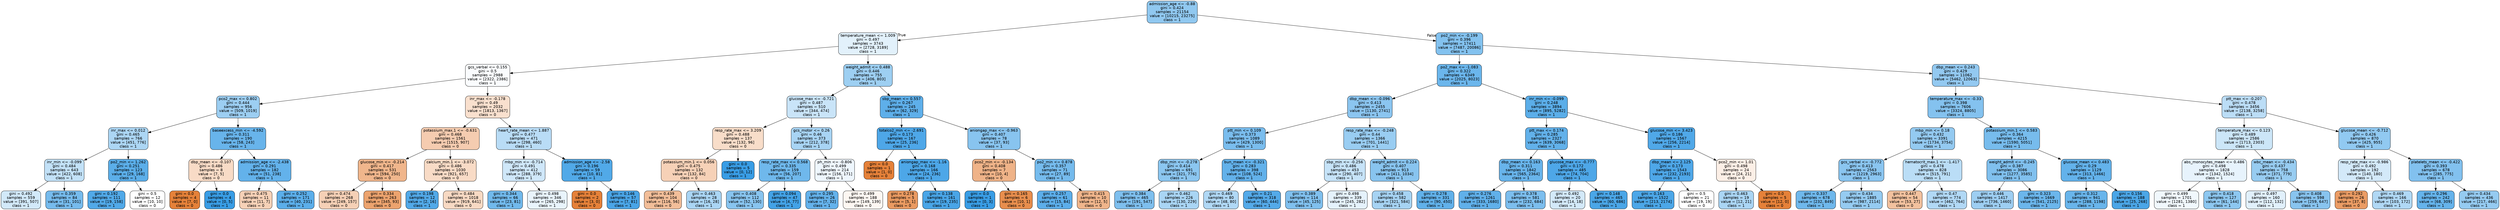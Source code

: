 digraph Tree {
node [shape=box, style="filled, rounded", color="black", fontname="helvetica"] ;
edge [fontname="helvetica"] ;
0 [label="admission_age <= -0.88\ngini = 0.424\nsamples = 21154\nvalue = [10215, 23275]\nclass = 1", fillcolor="#90c8f0"] ;
1 [label="temperature_mean <= 1.009\ngini = 0.497\nsamples = 3743\nvalue = [2728, 3189]\nclass = 1", fillcolor="#e2f1fb"] ;
0 -> 1 [labeldistance=2.5, labelangle=45, headlabel="True"] ;
2 [label="gcs_verbal <= 0.155\ngini = 0.5\nsamples = 2988\nvalue = [2322, 2386]\nclass = 1", fillcolor="#fafcfe"] ;
1 -> 2 ;
3 [label="pco2_max <= 0.802\ngini = 0.444\nsamples = 956\nvalue = [509, 1019]\nclass = 1", fillcolor="#9ccef2"] ;
2 -> 3 ;
4 [label="inr_max <= 0.012\ngini = 0.465\nsamples = 766\nvalue = [451, 776]\nclass = 1", fillcolor="#acd6f4"] ;
3 -> 4 ;
5 [label="inr_min <= -0.099\ngini = 0.484\nsamples = 643\nvalue = [422, 608]\nclass = 1", fillcolor="#c2e1f7"] ;
4 -> 5 ;
6 [label="gini = 0.492\nsamples = 559\nvalue = [391, 507]\nclass = 1", fillcolor="#d2e9f9"] ;
5 -> 6 ;
7 [label="gini = 0.359\nsamples = 84\nvalue = [31, 101]\nclass = 1", fillcolor="#76bbed"] ;
5 -> 7 ;
8 [label="po2_min <= 1.262\ngini = 0.251\nsamples = 123\nvalue = [29, 168]\nclass = 1", fillcolor="#5baee9"] ;
4 -> 8 ;
9 [label="gini = 0.192\nsamples = 111\nvalue = [19, 158]\nclass = 1", fillcolor="#51a9e8"] ;
8 -> 9 ;
10 [label="gini = 0.5\nsamples = 12\nvalue = [10, 10]\nclass = 0", fillcolor="#ffffff"] ;
8 -> 10 ;
11 [label="baseexcess_min <= -4.592\ngini = 0.311\nsamples = 190\nvalue = [58, 243]\nclass = 1", fillcolor="#68b4eb"] ;
3 -> 11 ;
12 [label="dbp_mean <= -0.107\ngini = 0.486\nsamples = 8\nvalue = [7, 5]\nclass = 0", fillcolor="#f8dbc6"] ;
11 -> 12 ;
13 [label="gini = 0.0\nsamples = 4\nvalue = [7, 0]\nclass = 0", fillcolor="#e58139"] ;
12 -> 13 ;
14 [label="gini = 0.0\nsamples = 4\nvalue = [0, 5]\nclass = 1", fillcolor="#399de5"] ;
12 -> 14 ;
15 [label="admission_age <= -2.438\ngini = 0.291\nsamples = 182\nvalue = [51, 238]\nclass = 1", fillcolor="#63b2eb"] ;
11 -> 15 ;
16 [label="gini = 0.475\nsamples = 11\nvalue = [11, 7]\nclass = 0", fillcolor="#f6d1b7"] ;
15 -> 16 ;
17 [label="gini = 0.252\nsamples = 171\nvalue = [40, 231]\nclass = 1", fillcolor="#5baeea"] ;
15 -> 17 ;
18 [label="inr_max <= -0.178\ngini = 0.49\nsamples = 2032\nvalue = [1813, 1367]\nclass = 0", fillcolor="#f9e0ce"] ;
2 -> 18 ;
19 [label="potassium_max.1 <= -0.631\ngini = 0.468\nsamples = 1561\nvalue = [1515, 907]\nclass = 0", fillcolor="#f5ccb0"] ;
18 -> 19 ;
20 [label="glucose_min <= -0.214\ngini = 0.417\nsamples = 531\nvalue = [594, 250]\nclass = 0", fillcolor="#f0b68c"] ;
19 -> 20 ;
21 [label="gini = 0.474\nsamples = 268\nvalue = [249, 157]\nclass = 0", fillcolor="#f5d0b6"] ;
20 -> 21 ;
22 [label="gini = 0.334\nsamples = 263\nvalue = [345, 93]\nclass = 0", fillcolor="#eca36e"] ;
20 -> 22 ;
23 [label="calcium_min.1 <= -3.072\ngini = 0.486\nsamples = 1030\nvalue = [921, 657]\nclass = 0", fillcolor="#f8dbc6"] ;
19 -> 23 ;
24 [label="gini = 0.198\nsamples = 12\nvalue = [2, 16]\nclass = 1", fillcolor="#52a9e8"] ;
23 -> 24 ;
25 [label="gini = 0.484\nsamples = 1018\nvalue = [919, 641]\nclass = 0", fillcolor="#f7d9c3"] ;
23 -> 25 ;
26 [label="heart_rate_mean <= 1.887\ngini = 0.477\nsamples = 471\nvalue = [298, 460]\nclass = 1", fillcolor="#b9dcf6"] ;
18 -> 26 ;
27 [label="mbp_min <= -0.714\ngini = 0.491\nsamples = 412\nvalue = [288, 379]\nclass = 1", fillcolor="#cfe7f9"] ;
26 -> 27 ;
28 [label="gini = 0.344\nsamples = 66\nvalue = [23, 81]\nclass = 1", fillcolor="#71b9ec"] ;
27 -> 28 ;
29 [label="gini = 0.498\nsamples = 346\nvalue = [265, 298]\nclass = 1", fillcolor="#e9f4fc"] ;
27 -> 29 ;
30 [label="admission_age <= -2.58\ngini = 0.196\nsamples = 59\nvalue = [10, 81]\nclass = 1", fillcolor="#51a9e8"] ;
26 -> 30 ;
31 [label="gini = 0.0\nsamples = 2\nvalue = [3, 0]\nclass = 0", fillcolor="#e58139"] ;
30 -> 31 ;
32 [label="gini = 0.146\nsamples = 57\nvalue = [7, 81]\nclass = 1", fillcolor="#4aa5e7"] ;
30 -> 32 ;
33 [label="weight_admit <= 0.488\ngini = 0.446\nsamples = 755\nvalue = [406, 803]\nclass = 1", fillcolor="#9dcff2"] ;
1 -> 33 ;
34 [label="glucose_max <= -0.721\ngini = 0.487\nsamples = 510\nvalue = [344, 474]\nclass = 1", fillcolor="#c9e4f8"] ;
33 -> 34 ;
35 [label="resp_rate_max <= 3.209\ngini = 0.488\nsamples = 137\nvalue = [132, 96]\nclass = 0", fillcolor="#f8ddc9"] ;
34 -> 35 ;
36 [label="potassium_min.1 <= 0.056\ngini = 0.475\nsamples = 132\nvalue = [132, 84]\nclass = 0", fillcolor="#f6d1b7"] ;
35 -> 36 ;
37 [label="gini = 0.439\nsamples = 104\nvalue = [116, 56]\nclass = 0", fillcolor="#f2be99"] ;
36 -> 37 ;
38 [label="gini = 0.463\nsamples = 28\nvalue = [16, 28]\nclass = 1", fillcolor="#aad5f4"] ;
36 -> 38 ;
39 [label="gini = 0.0\nsamples = 5\nvalue = [0, 12]\nclass = 1", fillcolor="#399de5"] ;
35 -> 39 ;
40 [label="gcs_motor <= 0.26\ngini = 0.46\nsamples = 373\nvalue = [212, 378]\nclass = 1", fillcolor="#a8d4f4"] ;
34 -> 40 ;
41 [label="resp_rate_max <= 0.568\ngini = 0.335\nsamples = 159\nvalue = [56, 207]\nclass = 1", fillcolor="#6fb8ec"] ;
40 -> 41 ;
42 [label="gini = 0.408\nsamples = 112\nvalue = [52, 130]\nclass = 1", fillcolor="#88c4ef"] ;
41 -> 42 ;
43 [label="gini = 0.094\nsamples = 47\nvalue = [4, 77]\nclass = 1", fillcolor="#43a2e6"] ;
41 -> 43 ;
44 [label="ph_min <= -0.806\ngini = 0.499\nsamples = 214\nvalue = [156, 171]\nclass = 1", fillcolor="#eef6fd"] ;
40 -> 44 ;
45 [label="gini = 0.295\nsamples = 26\nvalue = [7, 32]\nclass = 1", fillcolor="#64b2eb"] ;
44 -> 45 ;
46 [label="gini = 0.499\nsamples = 188\nvalue = [149, 139]\nclass = 0", fillcolor="#fdf7f2"] ;
44 -> 46 ;
47 [label="sbp_mean <= 0.557\ngini = 0.267\nsamples = 245\nvalue = [62, 329]\nclass = 1", fillcolor="#5eafea"] ;
33 -> 47 ;
48 [label="totalco2_min <= -2.691\ngini = 0.173\nsamples = 167\nvalue = [25, 236]\nclass = 1", fillcolor="#4ea7e8"] ;
47 -> 48 ;
49 [label="gini = 0.0\nsamples = 1\nvalue = [1, 0]\nclass = 0", fillcolor="#e58139"] ;
48 -> 49 ;
50 [label="aniongap_max <= -1.16\ngini = 0.168\nsamples = 166\nvalue = [24, 236]\nclass = 1", fillcolor="#4da7e8"] ;
48 -> 50 ;
51 [label="gini = 0.278\nsamples = 5\nvalue = [5, 1]\nclass = 0", fillcolor="#ea9a61"] ;
50 -> 51 ;
52 [label="gini = 0.138\nsamples = 161\nvalue = [19, 235]\nclass = 1", fillcolor="#49a5e7"] ;
50 -> 52 ;
53 [label="aniongap_max <= -0.963\ngini = 0.407\nsamples = 78\nvalue = [37, 93]\nclass = 1", fillcolor="#88c4ef"] ;
47 -> 53 ;
54 [label="pco2_min <= -0.134\ngini = 0.408\nsamples = 7\nvalue = [10, 4]\nclass = 0", fillcolor="#efb388"] ;
53 -> 54 ;
55 [label="gini = 0.0\nsamples = 1\nvalue = [0, 3]\nclass = 1", fillcolor="#399de5"] ;
54 -> 55 ;
56 [label="gini = 0.165\nsamples = 6\nvalue = [10, 1]\nclass = 0", fillcolor="#e88e4d"] ;
54 -> 56 ;
57 [label="po2_min <= 0.878\ngini = 0.357\nsamples = 71\nvalue = [27, 89]\nclass = 1", fillcolor="#75bbed"] ;
53 -> 57 ;
58 [label="gini = 0.257\nsamples = 61\nvalue = [15, 84]\nclass = 1", fillcolor="#5caeea"] ;
57 -> 58 ;
59 [label="gini = 0.415\nsamples = 10\nvalue = [12, 5]\nclass = 0", fillcolor="#f0b58b"] ;
57 -> 59 ;
60 [label="po2_min <= -0.199\ngini = 0.396\nsamples = 17411\nvalue = [7487, 20086]\nclass = 1", fillcolor="#83c2ef"] ;
0 -> 60 [labeldistance=2.5, labelangle=-45, headlabel="False"] ;
61 [label="po2_max <= -1.083\ngini = 0.322\nsamples = 6349\nvalue = [2025, 8023]\nclass = 1", fillcolor="#6bb6ec"] ;
60 -> 61 ;
62 [label="dbp_mean <= -0.096\ngini = 0.413\nsamples = 2455\nvalue = [1130, 2741]\nclass = 1", fillcolor="#8bc5f0"] ;
61 -> 62 ;
63 [label="ptt_min <= 0.109\ngini = 0.373\nsamples = 1089\nvalue = [429, 1300]\nclass = 1", fillcolor="#7abdee"] ;
62 -> 63 ;
64 [label="dbp_min <= -0.278\ngini = 0.414\nsamples = 691\nvalue = [321, 776]\nclass = 1", fillcolor="#8bc6f0"] ;
63 -> 64 ;
65 [label="gini = 0.384\nsamples = 465\nvalue = [191, 547]\nclass = 1", fillcolor="#7ebfee"] ;
64 -> 65 ;
66 [label="gini = 0.462\nsamples = 226\nvalue = [130, 229]\nclass = 1", fillcolor="#a9d5f4"] ;
64 -> 66 ;
67 [label="bun_mean <= -0.321\ngini = 0.283\nsamples = 398\nvalue = [108, 524]\nclass = 1", fillcolor="#62b1ea"] ;
63 -> 67 ;
68 [label="gini = 0.469\nsamples = 80\nvalue = [48, 80]\nclass = 1", fillcolor="#b0d8f5"] ;
67 -> 68 ;
69 [label="gini = 0.21\nsamples = 318\nvalue = [60, 444]\nclass = 1", fillcolor="#54aae9"] ;
67 -> 69 ;
70 [label="resp_rate_max <= -0.248\ngini = 0.44\nsamples = 1366\nvalue = [701, 1441]\nclass = 1", fillcolor="#99cdf2"] ;
62 -> 70 ;
71 [label="sbp_min <= -0.256\ngini = 0.486\nsamples = 453\nvalue = [290, 407]\nclass = 1", fillcolor="#c6e3f8"] ;
70 -> 71 ;
72 [label="gini = 0.389\nsamples = 114\nvalue = [45, 125]\nclass = 1", fillcolor="#80c0ee"] ;
71 -> 72 ;
73 [label="gini = 0.498\nsamples = 339\nvalue = [245, 282]\nclass = 1", fillcolor="#e5f2fc"] ;
71 -> 73 ;
74 [label="weight_admit <= 0.224\ngini = 0.407\nsamples = 913\nvalue = [411, 1034]\nclass = 1", fillcolor="#88c4ef"] ;
70 -> 74 ;
75 [label="gini = 0.458\nsamples = 582\nvalue = [321, 584]\nclass = 1", fillcolor="#a6d3f3"] ;
74 -> 75 ;
76 [label="gini = 0.278\nsamples = 331\nvalue = [90, 450]\nclass = 1", fillcolor="#61b1ea"] ;
74 -> 76 ;
77 [label="inr_min <= -0.099\ngini = 0.248\nsamples = 3894\nvalue = [895, 5282]\nclass = 1", fillcolor="#5baee9"] ;
61 -> 77 ;
78 [label="ptt_max <= 0.174\ngini = 0.285\nsamples = 2327\nvalue = [639, 3068]\nclass = 1", fillcolor="#62b1ea"] ;
77 -> 78 ;
79 [label="dbp_mean <= 0.163\ngini = 0.311\nsamples = 1842\nvalue = [565, 2364]\nclass = 1", fillcolor="#68b4eb"] ;
78 -> 79 ;
80 [label="gini = 0.276\nsamples = 1261\nvalue = [333, 1680]\nclass = 1", fillcolor="#60b0ea"] ;
79 -> 80 ;
81 [label="gini = 0.378\nsamples = 581\nvalue = [232, 684]\nclass = 1", fillcolor="#7cbeee"] ;
79 -> 81 ;
82 [label="glucose_max <= -0.777\ngini = 0.172\nsamples = 485\nvalue = [74, 704]\nclass = 1", fillcolor="#4ea7e8"] ;
78 -> 82 ;
83 [label="gini = 0.492\nsamples = 20\nvalue = [14, 18]\nclass = 1", fillcolor="#d3e9f9"] ;
82 -> 83 ;
84 [label="gini = 0.148\nsamples = 465\nvalue = [60, 686]\nclass = 1", fillcolor="#4aa6e7"] ;
82 -> 84 ;
85 [label="glucose_min <= 3.423\ngini = 0.186\nsamples = 1567\nvalue = [256, 2214]\nclass = 1", fillcolor="#50a8e8"] ;
77 -> 85 ;
86 [label="dbp_mean <= 2.125\ngini = 0.173\nsamples = 1543\nvalue = [232, 2193]\nclass = 1", fillcolor="#4ea7e8"] ;
85 -> 86 ;
87 [label="gini = 0.163\nsamples = 1522\nvalue = [213, 2174]\nclass = 1", fillcolor="#4ca7e8"] ;
86 -> 87 ;
88 [label="gini = 0.5\nsamples = 21\nvalue = [19, 19]\nclass = 0", fillcolor="#ffffff"] ;
86 -> 88 ;
89 [label="pco2_min <= 1.01\ngini = 0.498\nsamples = 24\nvalue = [24, 21]\nclass = 0", fillcolor="#fcefe6"] ;
85 -> 89 ;
90 [label="gini = 0.463\nsamples = 19\nvalue = [12, 21]\nclass = 1", fillcolor="#aad5f4"] ;
89 -> 90 ;
91 [label="gini = 0.0\nsamples = 5\nvalue = [12, 0]\nclass = 0", fillcolor="#e58139"] ;
89 -> 91 ;
92 [label="dbp_mean <= 0.243\ngini = 0.429\nsamples = 11062\nvalue = [5462, 12063]\nclass = 1", fillcolor="#93c9f1"] ;
60 -> 92 ;
93 [label="temperature_max <= -0.33\ngini = 0.398\nsamples = 7606\nvalue = [3324, 8805]\nclass = 1", fillcolor="#84c2ef"] ;
92 -> 93 ;
94 [label="mbp_min <= 0.18\ngini = 0.432\nsamples = 3391\nvalue = [1734, 3754]\nclass = 1", fillcolor="#94caf1"] ;
93 -> 94 ;
95 [label="gcs_verbal <= -0.772\ngini = 0.413\nsamples = 2563\nvalue = [1219, 2963]\nclass = 1", fillcolor="#8ac5f0"] ;
94 -> 95 ;
96 [label="gini = 0.337\nsamples = 678\nvalue = [232, 849]\nclass = 1", fillcolor="#6fb8ec"] ;
95 -> 96 ;
97 [label="gini = 0.434\nsamples = 1885\nvalue = [987, 2114]\nclass = 1", fillcolor="#95cbf1"] ;
95 -> 97 ;
98 [label="hematocrit_max.1 <= -1.417\ngini = 0.478\nsamples = 828\nvalue = [515, 791]\nclass = 1", fillcolor="#baddf6"] ;
94 -> 98 ;
99 [label="gini = 0.447\nsamples = 54\nvalue = [53, 27]\nclass = 0", fillcolor="#f2c19e"] ;
98 -> 99 ;
100 [label="gini = 0.47\nsamples = 774\nvalue = [462, 764]\nclass = 1", fillcolor="#b1d8f5"] ;
98 -> 100 ;
101 [label="potassium_min.1 <= 0.583\ngini = 0.364\nsamples = 4215\nvalue = [1590, 5051]\nclass = 1", fillcolor="#77bced"] ;
93 -> 101 ;
102 [label="weight_admit <= -0.245\ngini = 0.387\nsamples = 3086\nvalue = [1277, 3585]\nclass = 1", fillcolor="#80c0ee"] ;
101 -> 102 ;
103 [label="gini = 0.446\nsamples = 1417\nvalue = [736, 1460]\nclass = 1", fillcolor="#9dcef2"] ;
102 -> 103 ;
104 [label="gini = 0.323\nsamples = 1669\nvalue = [541, 2125]\nclass = 1", fillcolor="#6bb6ec"] ;
102 -> 104 ;
105 [label="glucose_mean <= 0.483\ngini = 0.29\nsamples = 1129\nvalue = [313, 1466]\nclass = 1", fillcolor="#63b2eb"] ;
101 -> 105 ;
106 [label="gini = 0.312\nsamples = 941\nvalue = [288, 1198]\nclass = 1", fillcolor="#69b5eb"] ;
105 -> 106 ;
107 [label="gini = 0.156\nsamples = 188\nvalue = [25, 268]\nclass = 1", fillcolor="#4ba6e7"] ;
105 -> 107 ;
108 [label="ptt_max <= -0.207\ngini = 0.478\nsamples = 3456\nvalue = [2138, 3258]\nclass = 1", fillcolor="#bbddf6"] ;
92 -> 108 ;
109 [label="temperature_max <= 0.123\ngini = 0.489\nsamples = 2586\nvalue = [1713, 2303]\nclass = 1", fillcolor="#cce6f8"] ;
108 -> 109 ;
110 [label="abs_monocytes_mean <= 0.486\ngini = 0.498\nsamples = 1828\nvalue = [1342, 1524]\nclass = 1", fillcolor="#e7f3fc"] ;
109 -> 110 ;
111 [label="gini = 0.499\nsamples = 1701\nvalue = [1281, 1380]\nclass = 1", fillcolor="#f1f8fd"] ;
110 -> 111 ;
112 [label="gini = 0.418\nsamples = 127\nvalue = [61, 144]\nclass = 1", fillcolor="#8dc7f0"] ;
110 -> 112 ;
113 [label="wbc_mean <= -0.434\ngini = 0.437\nsamples = 758\nvalue = [371, 779]\nclass = 1", fillcolor="#97ccf1"] ;
109 -> 113 ;
114 [label="gini = 0.497\nsamples = 160\nvalue = [112, 132]\nclass = 1", fillcolor="#e1f0fb"] ;
113 -> 114 ;
115 [label="gini = 0.408\nsamples = 598\nvalue = [259, 647]\nclass = 1", fillcolor="#88c4ef"] ;
113 -> 115 ;
116 [label="glucose_mean <= -0.712\ngini = 0.426\nsamples = 870\nvalue = [425, 955]\nclass = 1", fillcolor="#91c9f1"] ;
108 -> 116 ;
117 [label="resp_rate_max <= -0.986\ngini = 0.492\nsamples = 192\nvalue = [140, 180]\nclass = 1", fillcolor="#d3e9f9"] ;
116 -> 117 ;
118 [label="gini = 0.292\nsamples = 26\nvalue = [37, 8]\nclass = 0", fillcolor="#eb9c64"] ;
117 -> 118 ;
119 [label="gini = 0.469\nsamples = 166\nvalue = [103, 172]\nclass = 1", fillcolor="#b0d8f5"] ;
117 -> 119 ;
120 [label="platelets_mean <= -0.422\ngini = 0.393\nsamples = 678\nvalue = [285, 775]\nclass = 1", fillcolor="#82c1ef"] ;
116 -> 120 ;
121 [label="gini = 0.296\nsamples = 242\nvalue = [68, 309]\nclass = 1", fillcolor="#65b3eb"] ;
120 -> 121 ;
122 [label="gini = 0.434\nsamples = 436\nvalue = [217, 466]\nclass = 1", fillcolor="#95cbf1"] ;
120 -> 122 ;
}